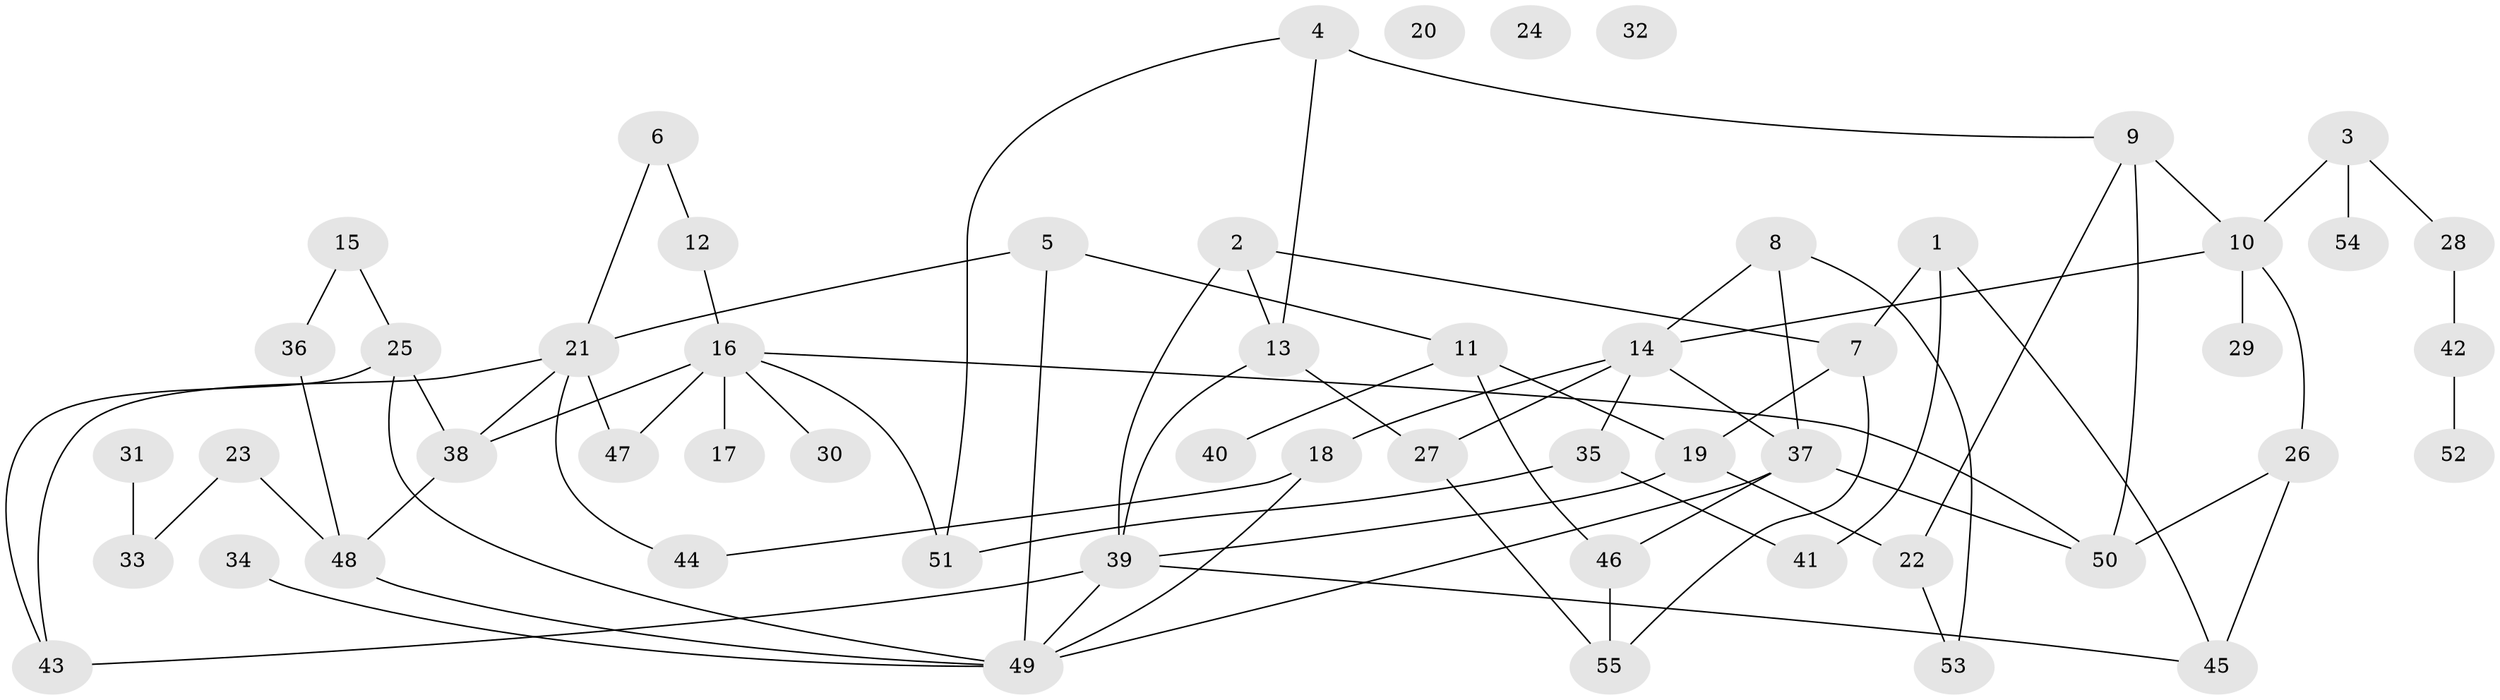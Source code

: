 // Generated by graph-tools (version 1.1) at 2025/25/03/09/25 03:25:17]
// undirected, 55 vertices, 79 edges
graph export_dot {
graph [start="1"]
  node [color=gray90,style=filled];
  1;
  2;
  3;
  4;
  5;
  6;
  7;
  8;
  9;
  10;
  11;
  12;
  13;
  14;
  15;
  16;
  17;
  18;
  19;
  20;
  21;
  22;
  23;
  24;
  25;
  26;
  27;
  28;
  29;
  30;
  31;
  32;
  33;
  34;
  35;
  36;
  37;
  38;
  39;
  40;
  41;
  42;
  43;
  44;
  45;
  46;
  47;
  48;
  49;
  50;
  51;
  52;
  53;
  54;
  55;
  1 -- 7;
  1 -- 41;
  1 -- 45;
  2 -- 7;
  2 -- 13;
  2 -- 39;
  3 -- 10;
  3 -- 28;
  3 -- 54;
  4 -- 9;
  4 -- 13;
  4 -- 51;
  5 -- 11;
  5 -- 21;
  5 -- 49;
  6 -- 12;
  6 -- 21;
  7 -- 19;
  7 -- 55;
  8 -- 14;
  8 -- 37;
  8 -- 53;
  9 -- 10;
  9 -- 22;
  9 -- 50;
  10 -- 14;
  10 -- 26;
  10 -- 29;
  11 -- 19;
  11 -- 40;
  11 -- 46;
  12 -- 16;
  13 -- 27;
  13 -- 39;
  14 -- 18;
  14 -- 27;
  14 -- 35;
  14 -- 37;
  15 -- 25;
  15 -- 36;
  16 -- 17;
  16 -- 30;
  16 -- 38;
  16 -- 47;
  16 -- 50;
  16 -- 51;
  18 -- 44;
  18 -- 49;
  19 -- 22;
  19 -- 39;
  21 -- 38;
  21 -- 43;
  21 -- 44;
  21 -- 47;
  22 -- 53;
  23 -- 33;
  23 -- 48;
  25 -- 38;
  25 -- 43;
  25 -- 49;
  26 -- 45;
  26 -- 50;
  27 -- 55;
  28 -- 42;
  31 -- 33;
  34 -- 49;
  35 -- 41;
  35 -- 51;
  36 -- 48;
  37 -- 46;
  37 -- 49;
  37 -- 50;
  38 -- 48;
  39 -- 43;
  39 -- 45;
  39 -- 49;
  42 -- 52;
  46 -- 55;
  48 -- 49;
}
